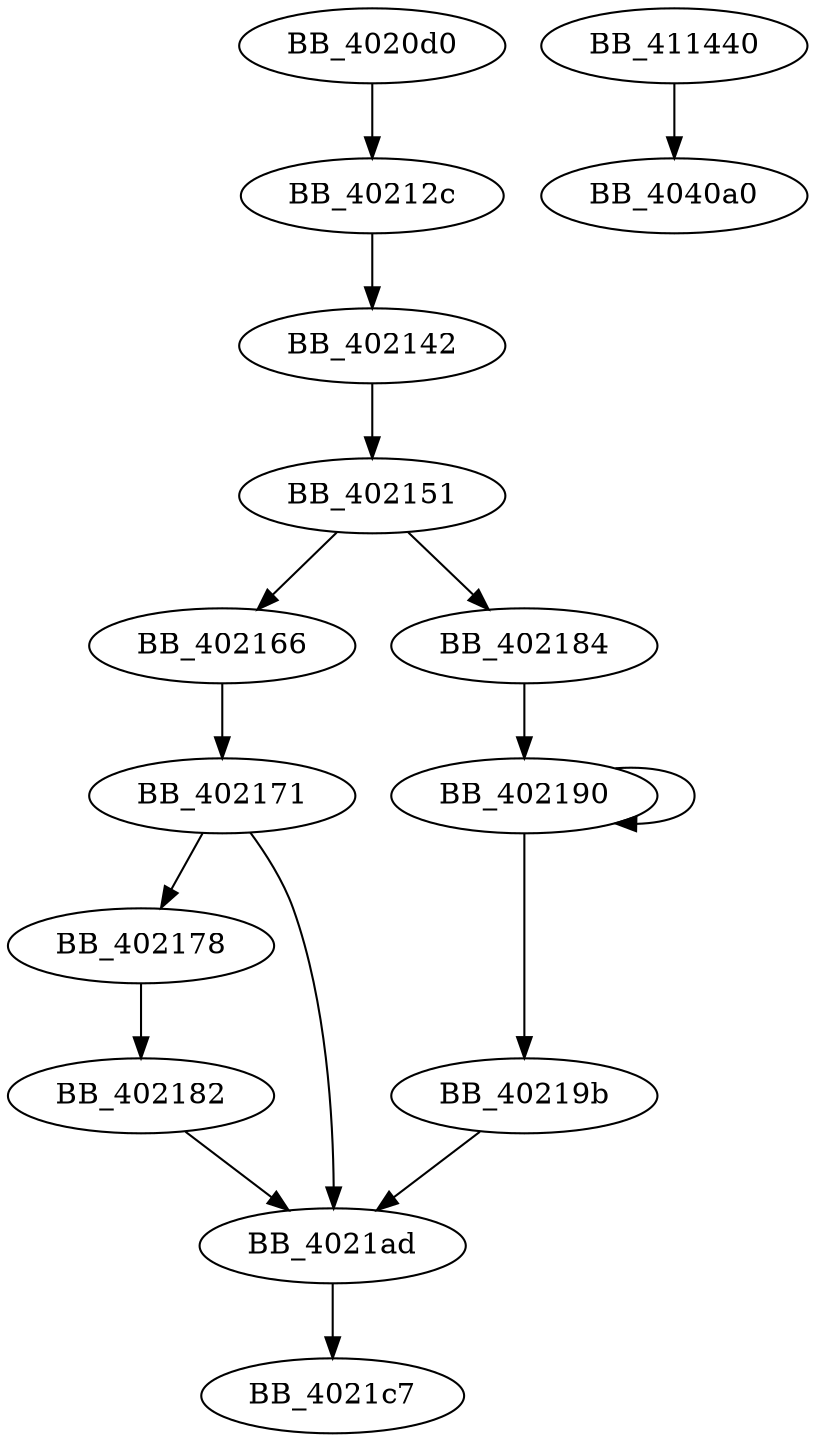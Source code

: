 DiGraph sub_4020D0{
BB_4020d0->BB_40212c
BB_40212c->BB_402142
BB_402142->BB_402151
BB_402151->BB_402166
BB_402151->BB_402184
BB_402166->BB_402171
BB_402171->BB_402178
BB_402171->BB_4021ad
BB_402178->BB_402182
BB_402182->BB_4021ad
BB_402184->BB_402190
BB_402190->BB_402190
BB_402190->BB_40219b
BB_40219b->BB_4021ad
BB_4021ad->BB_4021c7
BB_411440->BB_4040a0
}
